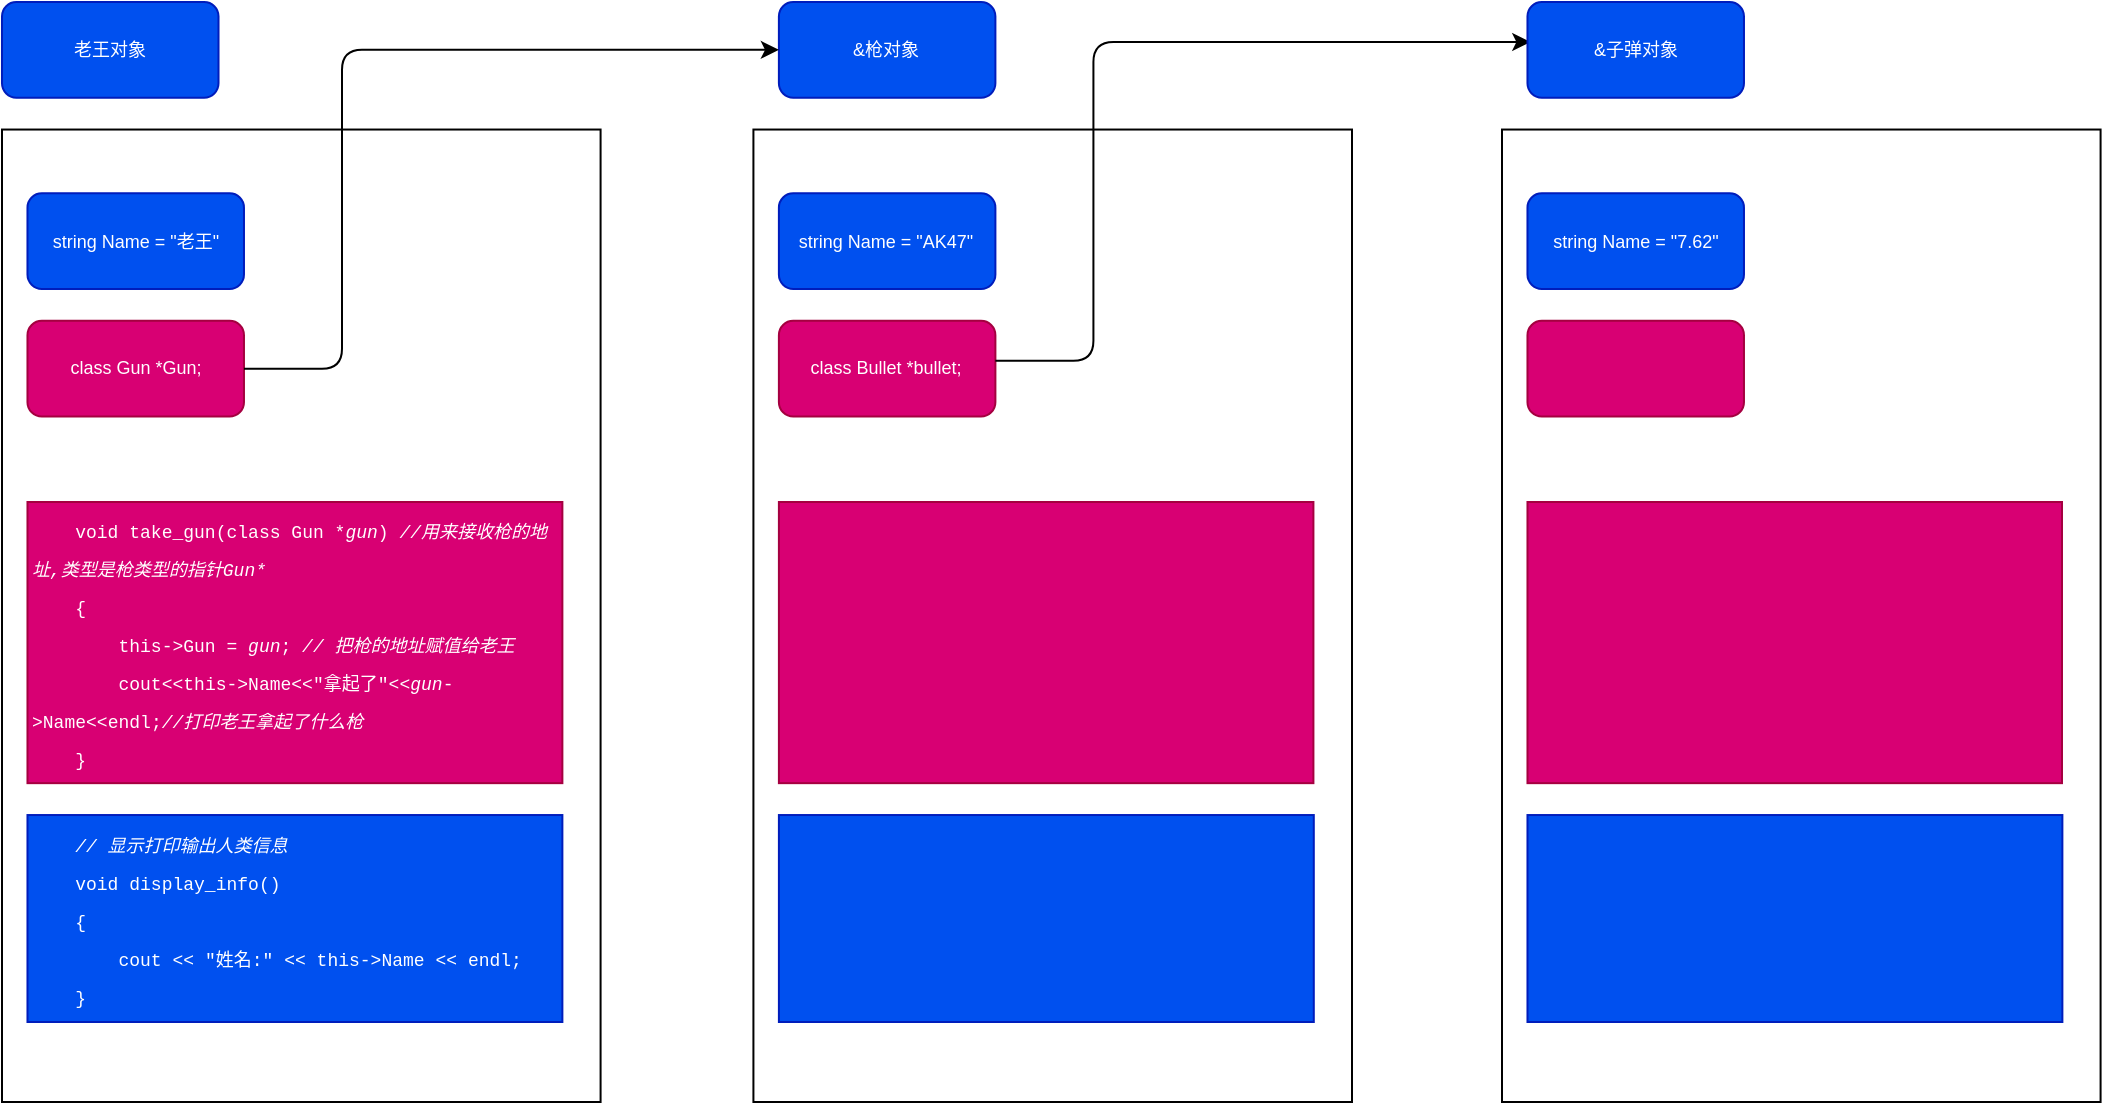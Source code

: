 <mxfile>
    <diagram id="oST1ziDif6kEccXKR9cC" name="第 1 页">
        <mxGraphModel dx="1270" dy="379" grid="1" gridSize="10" guides="1" tooltips="1" connect="1" arrows="1" fold="1" page="1" pageScale="1" pageWidth="1169" pageHeight="827" background="none" math="0" shadow="0">
            <root>
                <mxCell id="0"/>
                <mxCell id="1" parent="0"/>
                <mxCell id="26" value="" style="group" vertex="1" connectable="0" parent="1">
                    <mxGeometry x="50" y="90" width="299.292" height="550.0" as="geometry"/>
                </mxCell>
                <mxCell id="11" value="" style="rounded=0;whiteSpace=wrap;html=1;labelBackgroundColor=none;fontFamily=Helvetica;fontSize=9;movable=1;resizable=1;rotatable=1;deletable=1;editable=1;connectable=1;" parent="26" vertex="1">
                    <mxGeometry y="63.768" width="299.292" height="486.232" as="geometry"/>
                </mxCell>
                <mxCell id="9" value="&lt;div style=&quot;font-family: &amp;quot;Fira Code&amp;quot;, Consolas, &amp;quot;Courier New&amp;quot;, monospace; font-weight: normal; font-size: 9px; line-height: 19px;&quot;&gt;&lt;div style=&quot;line-height: 19px; font-size: 9px;&quot;&gt;&lt;div style=&quot;font-size: 9px;&quot;&gt;&lt;span style=&quot;font-size: 9px;&quot;&gt;&amp;nbsp; &amp;nbsp; &lt;/span&gt;&lt;span style=&quot;font-size: 9px;&quot;&gt;void&lt;/span&gt;&lt;span style=&quot;font-size: 9px;&quot;&gt; &lt;/span&gt;&lt;span style=&quot;font-size: 9px;&quot;&gt;take_gun&lt;/span&gt;&lt;span style=&quot;font-size: 9px;&quot;&gt;(&lt;/span&gt;&lt;span style=&quot;font-size: 9px;&quot;&gt;class&lt;/span&gt;&lt;span style=&quot;font-size: 9px;&quot;&gt; &lt;/span&gt;&lt;span style=&quot;font-size: 9px;&quot;&gt;Gun&lt;/span&gt;&lt;span style=&quot;font-size: 9px;&quot;&gt; &lt;/span&gt;&lt;span style=&quot;font-size: 9px;&quot;&gt;*&lt;/span&gt;&lt;span style=&quot;font-style: italic; font-size: 9px;&quot;&gt;gun&lt;/span&gt;&lt;span style=&quot;font-size: 9px;&quot;&gt;)&lt;/span&gt;&lt;span style=&quot;font-style: italic; font-size: 9px;&quot;&gt; //用来接收枪的地址,类型是枪类型的指针Gun*&lt;/span&gt;&lt;/div&gt;&lt;div style=&quot;font-size: 9px;&quot;&gt;&lt;span style=&quot;font-size: 9px;&quot;&gt;&amp;nbsp; &amp;nbsp; &lt;/span&gt;&lt;span style=&quot;font-size: 9px;&quot;&gt;{&lt;/span&gt;&lt;/div&gt;&lt;div style=&quot;font-size: 9px;&quot;&gt;&lt;span style=&quot;font-size: 9px;&quot;&gt;&amp;nbsp; &amp;nbsp; &amp;nbsp; &amp;nbsp; &lt;/span&gt;&lt;span style=&quot;font-size: 9px;&quot;&gt;this-&amp;gt;&lt;/span&gt;Gun&lt;span style=&quot;font-size: 9px;&quot;&gt; &lt;/span&gt;&lt;span style=&quot;font-size: 9px;&quot;&gt;=&lt;/span&gt;&lt;span style=&quot;font-size: 9px;&quot;&gt; &lt;/span&gt;&lt;span style=&quot;font-style: italic; font-size: 9px;&quot;&gt;gun&lt;/span&gt;&lt;span style=&quot;font-size: 9px;&quot;&gt;;&lt;/span&gt;&lt;span style=&quot;font-style: italic; font-size: 9px;&quot;&gt; // 把枪的地址赋值给老王&lt;/span&gt;&lt;/div&gt;&lt;div style=&quot;font-size: 9px;&quot;&gt;&lt;span style=&quot;font-size: 9px;&quot;&gt;&amp;nbsp; &amp;nbsp; &amp;nbsp; &amp;nbsp; &lt;/span&gt;cout&lt;span style=&quot;font-size: 9px;&quot;&gt;&amp;lt;&amp;lt;&lt;/span&gt;&lt;span style=&quot;font-size: 9px;&quot;&gt;this-&amp;gt;&lt;/span&gt;Name&lt;span style=&quot;font-size: 9px;&quot;&gt;&amp;lt;&amp;lt;&lt;/span&gt;&lt;span style=&quot;font-size: 9px;&quot;&gt;&quot;&lt;/span&gt;&lt;span style=&quot;font-size: 9px;&quot;&gt;拿起了&lt;/span&gt;&lt;span style=&quot;font-size: 9px;&quot;&gt;&quot;&lt;/span&gt;&lt;span style=&quot;font-size: 9px;&quot;&gt;&amp;lt;&amp;lt;&lt;/span&gt;&lt;span style=&quot;font-style: italic; font-size: 9px;&quot;&gt;gun&lt;/span&gt;&lt;span style=&quot;font-size: 9px;&quot;&gt;-&amp;gt;&lt;/span&gt;Name&lt;span style=&quot;font-size: 9px;&quot;&gt;&amp;lt;&amp;lt;&lt;/span&gt;&lt;span style=&quot;font-size: 9px;&quot;&gt;endl&lt;/span&gt;&lt;span style=&quot;font-size: 9px;&quot;&gt;;&lt;/span&gt;&lt;span style=&quot;font-style: italic; font-size: 9px;&quot;&gt;//打印老王拿起了什么枪&lt;/span&gt;&lt;/div&gt;&lt;div style=&quot;font-size: 9px;&quot;&gt;&lt;span style=&quot;font-size: 9px;&quot;&gt;&amp;nbsp; &amp;nbsp; &lt;/span&gt;&lt;span style=&quot;font-size: 9px;&quot;&gt;}&lt;/span&gt;&lt;/div&gt;&lt;/div&gt;&lt;/div&gt;" style="text;whiteSpace=wrap;html=1;fillColor=#d80073;rounded=0;labelBackgroundColor=none;fontColor=#ffffff;strokeColor=#A50040;fontSize=9;movable=1;resizable=1;rotatable=1;deletable=1;editable=1;connectable=1;" parent="26" vertex="1">
                    <mxGeometry x="12.74" y="250" width="267.45" height="140.58" as="geometry"/>
                </mxCell>
                <mxCell id="12" value="class Gun *Gun;" style="rounded=1;whiteSpace=wrap;html=1;fillColor=#d80073;fontColor=#ffffff;strokeColor=#A50040;fontSize=9;movable=1;resizable=1;rotatable=1;deletable=1;editable=1;connectable=1;" parent="26" vertex="1">
                    <mxGeometry x="12.736" y="159.42" width="108.255" height="47.826" as="geometry"/>
                </mxCell>
                <mxCell id="13" value="&lt;div style=&quot;font-family: &amp;quot;Fira Code&amp;quot;, Consolas, &amp;quot;Courier New&amp;quot;, monospace; font-weight: normal; font-size: 9px; line-height: 19px;&quot;&gt;&lt;div style=&quot;font-size: 9px;&quot;&gt;&lt;span style=&quot;font-style: italic; font-size: 9px;&quot;&gt;&amp;nbsp; &amp;nbsp; // 显示打印输出人类信息&lt;/span&gt;&lt;/div&gt;&lt;div style=&quot;font-size: 9px;&quot;&gt;&lt;span style=&quot;font-size: 9px;&quot;&gt;&amp;nbsp; &amp;nbsp; &lt;/span&gt;&lt;span style=&quot;font-size: 9px;&quot;&gt;void&lt;/span&gt;&lt;span style=&quot;font-size: 9px;&quot;&gt; &lt;/span&gt;&lt;span style=&quot;font-size: 9px;&quot;&gt;display_info&lt;/span&gt;&lt;span style=&quot;font-size: 9px;&quot;&gt;()&lt;/span&gt;&lt;/div&gt;&lt;div style=&quot;font-size: 9px;&quot;&gt;&lt;span style=&quot;font-size: 9px;&quot;&gt;&amp;nbsp; &amp;nbsp; &lt;/span&gt;&lt;span style=&quot;font-size: 9px;&quot;&gt;{&lt;/span&gt;&lt;/div&gt;&lt;div style=&quot;font-size: 9px;&quot;&gt;&lt;span style=&quot;font-size: 9px;&quot;&gt;&amp;nbsp; &amp;nbsp; &amp;nbsp; &amp;nbsp; &lt;/span&gt;&lt;span style=&quot;font-size: 9px;&quot;&gt;cout&lt;/span&gt;&lt;span style=&quot;font-size: 9px;&quot;&gt; &lt;/span&gt;&lt;span style=&quot;font-size: 9px;&quot;&gt;&amp;lt;&amp;lt;&lt;/span&gt;&lt;span style=&quot;font-size: 9px;&quot;&gt; &lt;/span&gt;&lt;span style=&quot;font-size: 9px;&quot;&gt;&quot;&lt;/span&gt;&lt;span style=&quot;font-size: 9px;&quot;&gt;姓名:&lt;/span&gt;&lt;span style=&quot;font-size: 9px;&quot;&gt;&quot;&lt;/span&gt;&lt;span style=&quot;font-size: 9px;&quot;&gt; &lt;/span&gt;&lt;span style=&quot;font-size: 9px;&quot;&gt;&amp;lt;&amp;lt;&lt;/span&gt;&lt;span style=&quot;font-size: 9px;&quot;&gt; &lt;/span&gt;&lt;span style=&quot;font-size: 9px;&quot;&gt;this-&amp;gt;&lt;/span&gt;&lt;span style=&quot;font-size: 9px;&quot;&gt;Name&lt;/span&gt;&lt;span style=&quot;font-size: 9px;&quot;&gt; &lt;/span&gt;&lt;span style=&quot;font-size: 9px;&quot;&gt;&amp;lt;&amp;lt;&lt;/span&gt;&lt;span style=&quot;font-size: 9px;&quot;&gt; &lt;/span&gt;&lt;span style=&quot;font-size: 9px;&quot;&gt;endl&lt;/span&gt;&lt;span style=&quot;font-size: 9px;&quot;&gt;;&lt;/span&gt;&lt;/div&gt;&lt;div style=&quot;font-size: 9px;&quot;&gt;&lt;span style=&quot;font-size: 9px;&quot;&gt;&amp;nbsp; &amp;nbsp; &lt;/span&gt;&lt;span style=&quot;font-size: 9px;&quot;&gt;}&lt;/span&gt;&lt;/div&gt;&lt;/div&gt;" style="text;whiteSpace=wrap;html=1;fillColor=#0050ef;rounded=0;labelBackgroundColor=none;fontColor=#ffffff;strokeColor=#001DBC;fontSize=9;movable=1;resizable=1;rotatable=1;deletable=1;editable=1;connectable=1;" parent="26" vertex="1">
                    <mxGeometry x="12.74" y="406.52" width="267.45" height="103.48" as="geometry"/>
                </mxCell>
                <mxCell id="20" value="老王对象" style="rounded=1;whiteSpace=wrap;html=1;fillColor=#0050ef;fontColor=#ffffff;strokeColor=#001DBC;fontSize=9;movable=1;resizable=1;rotatable=1;deletable=1;editable=1;connectable=1;" parent="26" vertex="1">
                    <mxGeometry width="108.255" height="47.826" as="geometry"/>
                </mxCell>
                <mxCell id="2" value="string Name = &quot;老王&quot;" style="rounded=1;whiteSpace=wrap;html=1;fillColor=#0050ef;fontColor=#ffffff;strokeColor=#001DBC;fontSize=9;movable=1;resizable=1;rotatable=1;deletable=1;editable=1;connectable=1;" parent="26" vertex="1">
                    <mxGeometry x="12.736" y="95.652" width="108.255" height="47.826" as="geometry"/>
                </mxCell>
                <mxCell id="27" value="" style="group" vertex="1" connectable="0" parent="1">
                    <mxGeometry x="425.708" y="90" width="299.292" height="550.0" as="geometry"/>
                </mxCell>
                <mxCell id="21" value="&amp;amp;枪对象" style="rounded=1;whiteSpace=wrap;html=1;fillColor=#0050ef;fontColor=#ffffff;strokeColor=#001DBC;fontSize=9;movable=1;resizable=1;rotatable=1;deletable=1;editable=1;connectable=1;" parent="27" vertex="1">
                    <mxGeometry x="12.736" width="108.255" height="47.826" as="geometry"/>
                </mxCell>
                <mxCell id="15" value="" style="rounded=0;whiteSpace=wrap;html=1;labelBackgroundColor=none;fontFamily=Helvetica;fontSize=9;movable=1;resizable=1;rotatable=1;deletable=1;editable=1;connectable=1;" parent="27" vertex="1">
                    <mxGeometry y="63.768" width="299.292" height="486.232" as="geometry"/>
                </mxCell>
                <mxCell id="16" value="string Name = &quot;AK47&quot;" style="rounded=1;whiteSpace=wrap;html=1;fillColor=#0050ef;fontColor=#ffffff;strokeColor=#001DBC;fontSize=9;movable=1;resizable=1;rotatable=1;deletable=1;editable=1;connectable=1;" parent="27" vertex="1">
                    <mxGeometry x="12.736" y="95.652" width="108.255" height="47.826" as="geometry"/>
                </mxCell>
                <mxCell id="17" value="&lt;div style=&quot;font-family: &amp;quot;Fira Code&amp;quot;, Consolas, &amp;quot;Courier New&amp;quot;, monospace; font-weight: normal; font-size: 9px; line-height: 19px;&quot;&gt;&lt;div style=&quot;line-height: 19px; font-size: 9px;&quot;&gt;&lt;div style=&quot;font-size: 9px;&quot;&gt;&lt;br&gt;&lt;/div&gt;&lt;/div&gt;&lt;/div&gt;" style="text;whiteSpace=wrap;html=1;fillColor=#d80073;rounded=0;labelBackgroundColor=none;fontColor=#ffffff;strokeColor=#A50040;fontSize=9;movable=1;resizable=1;rotatable=1;deletable=1;editable=1;connectable=1;" parent="27" vertex="1">
                    <mxGeometry x="12.74" y="250" width="267.26" height="140.58" as="geometry"/>
                </mxCell>
                <mxCell id="18" value="class Bullet *bullet;" style="rounded=1;whiteSpace=wrap;html=1;fillColor=#d80073;fontColor=#ffffff;strokeColor=#A50040;fontSize=9;movable=1;resizable=1;rotatable=1;deletable=1;editable=1;connectable=1;" parent="27" vertex="1">
                    <mxGeometry x="12.736" y="159.42" width="108.255" height="47.826" as="geometry"/>
                </mxCell>
                <mxCell id="19" value="&lt;div style=&quot;font-family: &amp;quot;Fira Code&amp;quot;, Consolas, &amp;quot;Courier New&amp;quot;, monospace; font-weight: normal; font-size: 9px; line-height: 19px;&quot;&gt;&lt;div style=&quot;font-size: 9px;&quot;&gt;&lt;br&gt;&lt;/div&gt;&lt;/div&gt;" style="text;whiteSpace=wrap;html=1;fillColor=#0050ef;rounded=0;labelBackgroundColor=none;fontColor=#ffffff;strokeColor=#001DBC;fontSize=9;movable=1;resizable=1;rotatable=1;deletable=1;editable=1;connectable=1;" parent="27" vertex="1">
                    <mxGeometry x="12.74" y="406.52" width="267.45" height="103.48" as="geometry"/>
                </mxCell>
                <mxCell id="36" value="" style="orthogonalLoop=1;jettySize=auto;html=1;entryX=0;entryY=0.5;entryDx=0;entryDy=0;edgeStyle=elbowEdgeStyle;fontSize=9;movable=1;resizable=1;rotatable=1;deletable=1;editable=1;connectable=1;exitX=1;exitY=0.5;exitDx=0;exitDy=0;" edge="1" parent="27">
                    <mxGeometry width="80" relative="1" as="geometry">
                        <mxPoint x="120.993" y="179.423" as="sourcePoint"/>
                        <mxPoint x="388.446" y="20.003" as="targetPoint"/>
                        <Array as="points">
                            <mxPoint x="170.002" y="186.09"/>
                        </Array>
                    </mxGeometry>
                </mxCell>
                <mxCell id="22" value="" style="orthogonalLoop=1;jettySize=auto;html=1;entryX=0;entryY=0.5;entryDx=0;entryDy=0;edgeStyle=elbowEdgeStyle;fontSize=9;movable=1;resizable=1;rotatable=1;deletable=1;editable=1;connectable=1;exitX=1;exitY=0.5;exitDx=0;exitDy=0;" edge="1" parent="1" source="12" target="21">
                    <mxGeometry width="80" relative="1" as="geometry">
                        <mxPoint x="180" y="210" as="sourcePoint"/>
                        <mxPoint x="447.995" y="145.797" as="targetPoint"/>
                        <Array as="points">
                            <mxPoint x="220" y="280"/>
                        </Array>
                    </mxGeometry>
                </mxCell>
                <mxCell id="28" value="" style="group" vertex="1" connectable="0" parent="1">
                    <mxGeometry x="799.998" y="90" width="299.292" height="550.0" as="geometry"/>
                </mxCell>
                <mxCell id="29" value="&amp;amp;子弹对象" style="rounded=1;whiteSpace=wrap;html=1;fillColor=#0050ef;fontColor=#ffffff;strokeColor=#001DBC;fontSize=9;movable=1;resizable=1;rotatable=1;deletable=1;editable=1;connectable=1;" vertex="1" parent="28">
                    <mxGeometry x="12.736" width="108.255" height="47.826" as="geometry"/>
                </mxCell>
                <mxCell id="30" value="" style="rounded=0;whiteSpace=wrap;html=1;labelBackgroundColor=none;fontFamily=Helvetica;fontSize=9;movable=1;resizable=1;rotatable=1;deletable=1;editable=1;connectable=1;" vertex="1" parent="28">
                    <mxGeometry y="63.768" width="299.292" height="486.232" as="geometry"/>
                </mxCell>
                <mxCell id="31" value="string Name = &quot;7.62&quot;" style="rounded=1;whiteSpace=wrap;html=1;fillColor=#0050ef;fontColor=#ffffff;strokeColor=#001DBC;fontSize=9;movable=1;resizable=1;rotatable=1;deletable=1;editable=1;connectable=1;" vertex="1" parent="28">
                    <mxGeometry x="12.736" y="95.652" width="108.255" height="47.826" as="geometry"/>
                </mxCell>
                <mxCell id="32" value="&lt;div style=&quot;font-family: &amp;quot;Fira Code&amp;quot;, Consolas, &amp;quot;Courier New&amp;quot;, monospace; font-weight: normal; font-size: 9px; line-height: 19px;&quot;&gt;&lt;div style=&quot;line-height: 19px; font-size: 9px;&quot;&gt;&lt;div style=&quot;font-size: 9px;&quot;&gt;&lt;br&gt;&lt;/div&gt;&lt;/div&gt;&lt;/div&gt;" style="text;whiteSpace=wrap;html=1;fillColor=#d80073;rounded=0;labelBackgroundColor=none;fontColor=#ffffff;strokeColor=#A50040;fontSize=9;movable=1;resizable=1;rotatable=1;deletable=1;editable=1;connectable=1;" vertex="1" parent="28">
                    <mxGeometry x="12.74" y="250" width="267.26" height="140.58" as="geometry"/>
                </mxCell>
                <mxCell id="33" value="" style="rounded=1;whiteSpace=wrap;html=1;fillColor=#d80073;fontColor=#ffffff;strokeColor=#A50040;fontSize=9;movable=1;resizable=1;rotatable=1;deletable=1;editable=1;connectable=1;" vertex="1" parent="28">
                    <mxGeometry x="12.736" y="159.42" width="108.255" height="47.826" as="geometry"/>
                </mxCell>
                <mxCell id="34" value="&lt;div style=&quot;font-family: &amp;quot;Fira Code&amp;quot;, Consolas, &amp;quot;Courier New&amp;quot;, monospace; font-weight: normal; font-size: 9px; line-height: 19px;&quot;&gt;&lt;div style=&quot;font-size: 9px;&quot;&gt;&lt;br&gt;&lt;/div&gt;&lt;/div&gt;" style="text;whiteSpace=wrap;html=1;fillColor=#0050ef;rounded=0;labelBackgroundColor=none;fontColor=#ffffff;strokeColor=#001DBC;fontSize=9;movable=1;resizable=1;rotatable=1;deletable=1;editable=1;connectable=1;" vertex="1" parent="28">
                    <mxGeometry x="12.74" y="406.52" width="267.45" height="103.48" as="geometry"/>
                </mxCell>
            </root>
        </mxGraphModel>
    </diagram>
</mxfile>